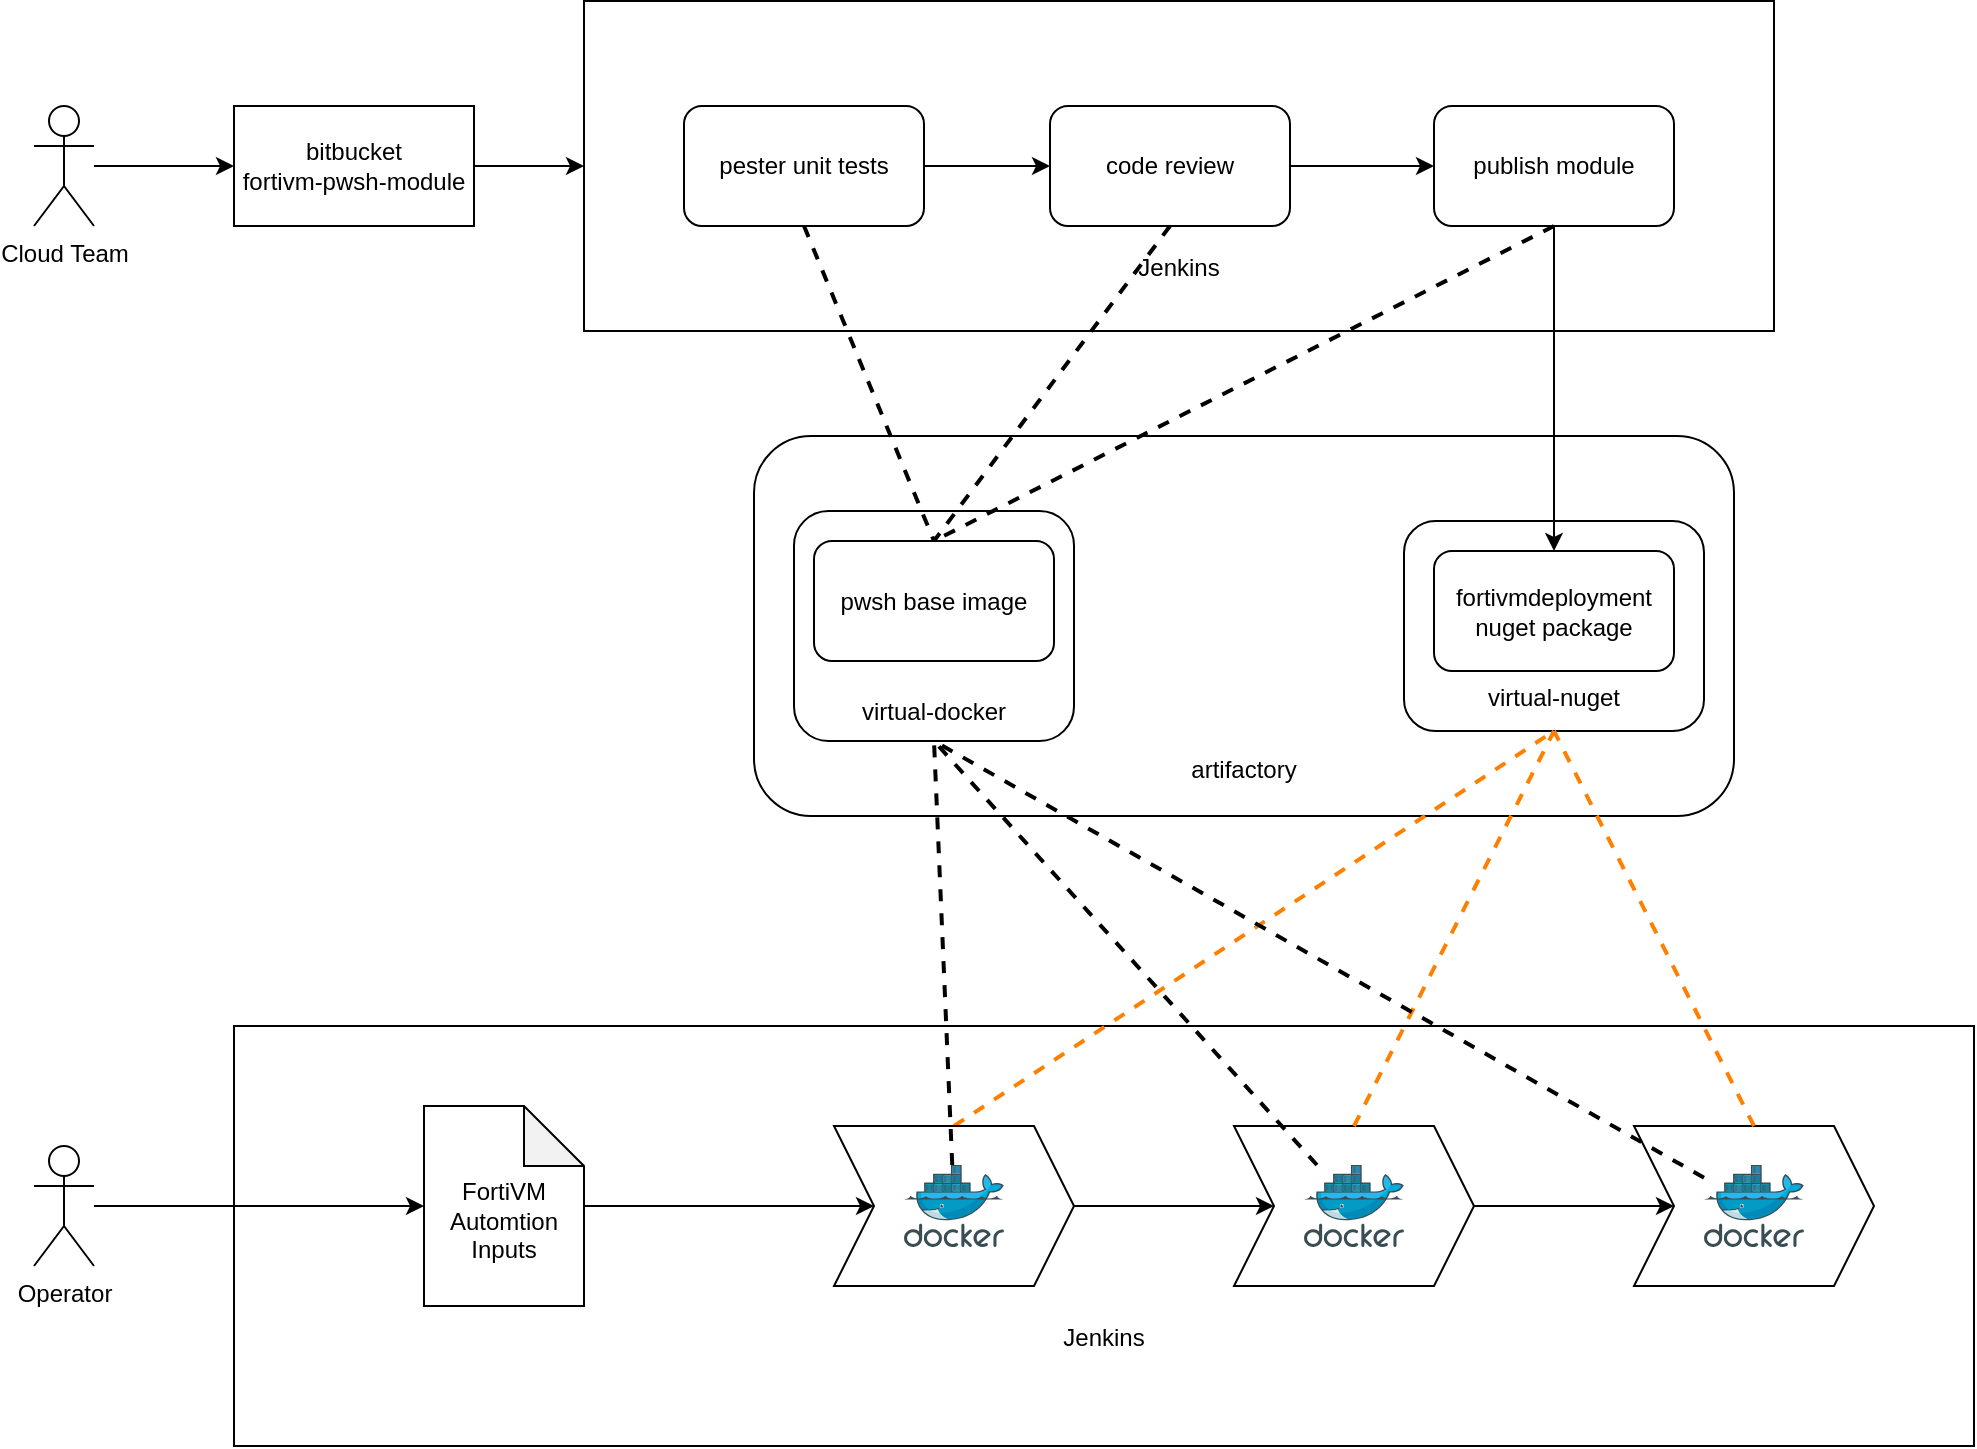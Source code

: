 <mxfile version="14.4.4" type="github">
  <diagram id="qVIhUfGOxHhD-En7qDgk" name="Page-1">
    <mxGraphModel dx="1298" dy="865" grid="1" gridSize="10" guides="1" tooltips="1" connect="1" arrows="1" fold="1" page="1" pageScale="1" pageWidth="850" pageHeight="1100" math="0" shadow="0">
      <root>
        <mxCell id="0" />
        <mxCell id="1" parent="0" />
        <mxCell id="Ni-Lq4xA3TOL53TlgDrj-3" value="" style="edgeStyle=orthogonalEdgeStyle;rounded=0;orthogonalLoop=1;jettySize=auto;html=1;" edge="1" parent="1" source="Ni-Lq4xA3TOL53TlgDrj-1" target="Ni-Lq4xA3TOL53TlgDrj-2">
          <mxGeometry relative="1" as="geometry" />
        </mxCell>
        <mxCell id="Ni-Lq4xA3TOL53TlgDrj-1" value="Cloud Team" style="shape=umlActor;verticalLabelPosition=bottom;verticalAlign=top;html=1;outlineConnect=0;" vertex="1" parent="1">
          <mxGeometry x="40" y="140" width="30" height="60" as="geometry" />
        </mxCell>
        <mxCell id="Ni-Lq4xA3TOL53TlgDrj-5" value="" style="edgeStyle=orthogonalEdgeStyle;rounded=0;orthogonalLoop=1;jettySize=auto;html=1;" edge="1" parent="1" source="Ni-Lq4xA3TOL53TlgDrj-2" target="Ni-Lq4xA3TOL53TlgDrj-4">
          <mxGeometry relative="1" as="geometry" />
        </mxCell>
        <mxCell id="Ni-Lq4xA3TOL53TlgDrj-2" value="bitbucket&lt;br&gt;fortivm-pwsh-module" style="whiteSpace=wrap;html=1;verticalAlign=middle;align=center;" vertex="1" parent="1">
          <mxGeometry x="140" y="140" width="120" height="60" as="geometry" />
        </mxCell>
        <mxCell id="Ni-Lq4xA3TOL53TlgDrj-4" value="&lt;br&gt;&lt;br&gt;&lt;br&gt;&lt;br&gt;&lt;br&gt;&lt;br&gt;&lt;br&gt;Jenkins" style="whiteSpace=wrap;html=1;" vertex="1" parent="1">
          <mxGeometry x="315" y="87.5" width="595" height="165" as="geometry" />
        </mxCell>
        <mxCell id="Ni-Lq4xA3TOL53TlgDrj-10" value="" style="edgeStyle=orthogonalEdgeStyle;rounded=0;orthogonalLoop=1;jettySize=auto;html=1;" edge="1" parent="1" source="Ni-Lq4xA3TOL53TlgDrj-6" target="Ni-Lq4xA3TOL53TlgDrj-9">
          <mxGeometry relative="1" as="geometry" />
        </mxCell>
        <mxCell id="Ni-Lq4xA3TOL53TlgDrj-6" value="pester unit tests" style="rounded=1;whiteSpace=wrap;html=1;align=center;" vertex="1" parent="1">
          <mxGeometry x="365" y="140" width="120" height="60" as="geometry" />
        </mxCell>
        <mxCell id="Ni-Lq4xA3TOL53TlgDrj-14" value="" style="edgeStyle=orthogonalEdgeStyle;rounded=0;orthogonalLoop=1;jettySize=auto;html=1;" edge="1" parent="1" source="Ni-Lq4xA3TOL53TlgDrj-9" target="Ni-Lq4xA3TOL53TlgDrj-13">
          <mxGeometry relative="1" as="geometry" />
        </mxCell>
        <mxCell id="Ni-Lq4xA3TOL53TlgDrj-9" value="code review" style="whiteSpace=wrap;html=1;rounded=1;" vertex="1" parent="1">
          <mxGeometry x="548" y="140" width="120" height="60" as="geometry" />
        </mxCell>
        <mxCell id="Ni-Lq4xA3TOL53TlgDrj-13" value="publish module" style="whiteSpace=wrap;html=1;rounded=1;" vertex="1" parent="1">
          <mxGeometry x="740" y="140" width="120" height="60" as="geometry" />
        </mxCell>
        <mxCell id="Ni-Lq4xA3TOL53TlgDrj-15" value="&lt;br&gt;&lt;br&gt;&lt;br&gt;&lt;br&gt;&lt;br&gt;&lt;br&gt;&lt;br&gt;&lt;br&gt;&lt;br&gt;&lt;br&gt;artifactory" style="rounded=1;whiteSpace=wrap;html=1;align=center;" vertex="1" parent="1">
          <mxGeometry x="400" y="305" width="490" height="190" as="geometry" />
        </mxCell>
        <mxCell id="Ni-Lq4xA3TOL53TlgDrj-21" value="" style="group" vertex="1" connectable="0" parent="1">
          <mxGeometry x="725" y="390" width="150" height="105" as="geometry" />
        </mxCell>
        <mxCell id="Ni-Lq4xA3TOL53TlgDrj-17" value="&lt;br&gt;&lt;br&gt;&lt;br&gt;&lt;br&gt;&lt;br&gt;virtual-nuget" style="rounded=1;whiteSpace=wrap;html=1;align=center;" vertex="1" parent="Ni-Lq4xA3TOL53TlgDrj-21">
          <mxGeometry y="-42.5" width="150" height="105" as="geometry" />
        </mxCell>
        <mxCell id="Ni-Lq4xA3TOL53TlgDrj-19" value="fortivmdeployment&lt;br&gt;nuget package" style="whiteSpace=wrap;html=1;rounded=1;" vertex="1" parent="Ni-Lq4xA3TOL53TlgDrj-21">
          <mxGeometry x="15" y="-27.5" width="120" height="60" as="geometry" />
        </mxCell>
        <mxCell id="Ni-Lq4xA3TOL53TlgDrj-20" value="" style="edgeStyle=orthogonalEdgeStyle;rounded=0;orthogonalLoop=1;jettySize=auto;html=1;" edge="1" parent="1" source="Ni-Lq4xA3TOL53TlgDrj-13" target="Ni-Lq4xA3TOL53TlgDrj-19">
          <mxGeometry relative="1" as="geometry" />
        </mxCell>
        <mxCell id="Ni-Lq4xA3TOL53TlgDrj-23" value="" style="group" vertex="1" connectable="0" parent="1">
          <mxGeometry x="420" y="385" width="140" height="115" as="geometry" />
        </mxCell>
        <mxCell id="Ni-Lq4xA3TOL53TlgDrj-16" value="&lt;br&gt;&lt;br&gt;&lt;br&gt;&lt;br&gt;&lt;br&gt;&lt;br&gt;virtual-docker&lt;br&gt;" style="rounded=1;whiteSpace=wrap;html=1;align=center;" vertex="1" parent="Ni-Lq4xA3TOL53TlgDrj-23">
          <mxGeometry y="-42.5" width="140" height="115" as="geometry" />
        </mxCell>
        <mxCell id="Ni-Lq4xA3TOL53TlgDrj-7" value="pwsh base image" style="rounded=1;whiteSpace=wrap;html=1;align=center;" vertex="1" parent="Ni-Lq4xA3TOL53TlgDrj-23">
          <mxGeometry x="10" y="-27.5" width="120" height="60" as="geometry" />
        </mxCell>
        <mxCell id="Ni-Lq4xA3TOL53TlgDrj-12" value="" style="endArrow=none;dashed=1;html=1;entryX=0.5;entryY=0;entryDx=0;entryDy=0;exitX=0.5;exitY=1;exitDx=0;exitDy=0;strokeWidth=2;" edge="1" parent="1" source="Ni-Lq4xA3TOL53TlgDrj-9" target="Ni-Lq4xA3TOL53TlgDrj-7">
          <mxGeometry width="50" height="50" relative="1" as="geometry">
            <mxPoint x="410" y="200" as="sourcePoint" />
            <mxPoint x="410" y="320" as="targetPoint" />
          </mxGeometry>
        </mxCell>
        <mxCell id="Ni-Lq4xA3TOL53TlgDrj-8" value="" style="endArrow=none;dashed=1;html=1;entryX=0.5;entryY=0;entryDx=0;entryDy=0;exitX=0.5;exitY=1;exitDx=0;exitDy=0;strokeWidth=2;" edge="1" parent="1" source="Ni-Lq4xA3TOL53TlgDrj-6" target="Ni-Lq4xA3TOL53TlgDrj-7">
          <mxGeometry width="50" height="50" relative="1" as="geometry">
            <mxPoint x="280" y="470" as="sourcePoint" />
            <mxPoint x="330" y="420" as="targetPoint" />
          </mxGeometry>
        </mxCell>
        <mxCell id="Ni-Lq4xA3TOL53TlgDrj-25" value="" style="endArrow=none;dashed=1;html=1;entryX=0.5;entryY=0;entryDx=0;entryDy=0;exitX=0.5;exitY=1;exitDx=0;exitDy=0;strokeWidth=2;" edge="1" parent="1" source="Ni-Lq4xA3TOL53TlgDrj-13" target="Ni-Lq4xA3TOL53TlgDrj-7">
          <mxGeometry width="50" height="50" relative="1" as="geometry">
            <mxPoint x="610" y="200" as="sourcePoint" />
            <mxPoint x="500" y="367.5" as="targetPoint" />
          </mxGeometry>
        </mxCell>
        <mxCell id="Ni-Lq4xA3TOL53TlgDrj-32" value="Operator" style="shape=umlActor;verticalLabelPosition=bottom;verticalAlign=top;html=1;outlineConnect=0;align=center;" vertex="1" parent="1">
          <mxGeometry x="40" y="660" width="30" height="60" as="geometry" />
        </mxCell>
        <mxCell id="Ni-Lq4xA3TOL53TlgDrj-33" value="&lt;br&gt;&lt;br&gt;&lt;br&gt;&lt;br&gt;&lt;br&gt;&lt;br&gt;&lt;br&gt;Jenkins" style="whiteSpace=wrap;html=1;" vertex="1" parent="1">
          <mxGeometry x="140" y="600" width="870" height="210" as="geometry" />
        </mxCell>
        <mxCell id="Ni-Lq4xA3TOL53TlgDrj-40" value="" style="edgeStyle=orthogonalEdgeStyle;rounded=0;orthogonalLoop=1;jettySize=auto;html=1;entryX=0;entryY=0.5;entryDx=0;entryDy=0;" edge="1" parent="1" source="Ni-Lq4xA3TOL53TlgDrj-34" target="Ni-Lq4xA3TOL53TlgDrj-42">
          <mxGeometry relative="1" as="geometry">
            <mxPoint x="420" y="690" as="targetPoint" />
          </mxGeometry>
        </mxCell>
        <mxCell id="Ni-Lq4xA3TOL53TlgDrj-34" value="&lt;br&gt;FortiVM&lt;br&gt;Automtion&lt;br&gt;Inputs" style="shape=note;whiteSpace=wrap;html=1;backgroundOutline=1;darkOpacity=0.05;align=center;" vertex="1" parent="1">
          <mxGeometry x="235" y="640" width="80" height="100" as="geometry" />
        </mxCell>
        <mxCell id="Ni-Lq4xA3TOL53TlgDrj-36" value="" style="edgeStyle=orthogonalEdgeStyle;rounded=0;orthogonalLoop=1;jettySize=auto;html=1;" edge="1" parent="1" source="Ni-Lq4xA3TOL53TlgDrj-32" target="Ni-Lq4xA3TOL53TlgDrj-34">
          <mxGeometry relative="1" as="geometry" />
        </mxCell>
        <mxCell id="Ni-Lq4xA3TOL53TlgDrj-37" value="" style="shape=image;html=1;verticalAlign=top;verticalLabelPosition=bottom;labelBackgroundColor=#ffffff;imageAspect=0;aspect=fixed;image=https://cdn4.iconfinder.com/data/icons/logos-brands-5/24/jenkins-128.png;align=center;" vertex="1" parent="1">
          <mxGeometry x="315" y="194.5" width="58" height="58" as="geometry" />
        </mxCell>
        <mxCell id="Ni-Lq4xA3TOL53TlgDrj-38" value="" style="shape=image;html=1;verticalAlign=top;verticalLabelPosition=bottom;labelBackgroundColor=#ffffff;imageAspect=0;aspect=fixed;image=https://cdn4.iconfinder.com/data/icons/logos-brands-5/24/jenkins-128.png;align=center;" vertex="1" parent="1">
          <mxGeometry x="140" y="752" width="58" height="58" as="geometry" />
        </mxCell>
        <mxCell id="Ni-Lq4xA3TOL53TlgDrj-41" value="" style="endArrow=none;dashed=1;html=1;entryX=0.5;entryY=1;entryDx=0;entryDy=0;exitX=0.5;exitY=0;exitDx=0;exitDy=0;strokeColor=#FF8000;strokeWidth=2;" edge="1" parent="1" source="Ni-Lq4xA3TOL53TlgDrj-42" target="Ni-Lq4xA3TOL53TlgDrj-17">
          <mxGeometry width="50" height="50" relative="1" as="geometry">
            <mxPoint x="548" y="641.899" as="sourcePoint" />
            <mxPoint x="310" y="490" as="targetPoint" />
          </mxGeometry>
        </mxCell>
        <mxCell id="Ni-Lq4xA3TOL53TlgDrj-44" value="" style="edgeStyle=orthogonalEdgeStyle;rounded=0;orthogonalLoop=1;jettySize=auto;html=1;" edge="1" parent="1" source="Ni-Lq4xA3TOL53TlgDrj-42" target="Ni-Lq4xA3TOL53TlgDrj-43">
          <mxGeometry relative="1" as="geometry" />
        </mxCell>
        <mxCell id="Ni-Lq4xA3TOL53TlgDrj-42" value="" style="shape=step;perimeter=stepPerimeter;whiteSpace=wrap;html=1;fixedSize=1;align=center;" vertex="1" parent="1">
          <mxGeometry x="440" y="650" width="120" height="80" as="geometry" />
        </mxCell>
        <mxCell id="Ni-Lq4xA3TOL53TlgDrj-46" value="" style="edgeStyle=orthogonalEdgeStyle;rounded=0;orthogonalLoop=1;jettySize=auto;html=1;" edge="1" parent="1" source="Ni-Lq4xA3TOL53TlgDrj-43" target="Ni-Lq4xA3TOL53TlgDrj-45">
          <mxGeometry relative="1" as="geometry" />
        </mxCell>
        <mxCell id="Ni-Lq4xA3TOL53TlgDrj-43" value="" style="shape=step;perimeter=stepPerimeter;whiteSpace=wrap;html=1;fixedSize=1;align=center;" vertex="1" parent="1">
          <mxGeometry x="640" y="650" width="120" height="80" as="geometry" />
        </mxCell>
        <mxCell id="Ni-Lq4xA3TOL53TlgDrj-45" value="" style="shape=step;perimeter=stepPerimeter;whiteSpace=wrap;html=1;fixedSize=1;align=center;" vertex="1" parent="1">
          <mxGeometry x="840" y="650" width="120" height="80" as="geometry" />
        </mxCell>
        <mxCell id="Ni-Lq4xA3TOL53TlgDrj-47" value="" style="endArrow=none;dashed=1;html=1;entryX=0.5;entryY=1;entryDx=0;entryDy=0;exitX=0.5;exitY=0;exitDx=0;exitDy=0;strokeWidth=2;strokeColor=#FF8000;" edge="1" parent="1" source="Ni-Lq4xA3TOL53TlgDrj-43" target="Ni-Lq4xA3TOL53TlgDrj-17">
          <mxGeometry width="50" height="50" relative="1" as="geometry">
            <mxPoint x="510" y="660" as="sourcePoint" />
            <mxPoint x="810" y="462.5" as="targetPoint" />
          </mxGeometry>
        </mxCell>
        <mxCell id="Ni-Lq4xA3TOL53TlgDrj-48" value="" style="endArrow=none;dashed=1;html=1;entryX=0.5;entryY=1;entryDx=0;entryDy=0;exitX=0.5;exitY=0;exitDx=0;exitDy=0;strokeWidth=2;strokeColor=#FF8000;" edge="1" parent="1" source="Ni-Lq4xA3TOL53TlgDrj-45" target="Ni-Lq4xA3TOL53TlgDrj-17">
          <mxGeometry width="50" height="50" relative="1" as="geometry">
            <mxPoint x="520" y="670" as="sourcePoint" />
            <mxPoint x="820" y="472.5" as="targetPoint" />
          </mxGeometry>
        </mxCell>
        <mxCell id="Ni-Lq4xA3TOL53TlgDrj-66" value="" style="aspect=fixed;html=1;points=[];align=center;image;fontSize=12;image=img/lib/mscae/Docker.svg;" vertex="1" parent="1">
          <mxGeometry x="475" y="669.5" width="50" height="41" as="geometry" />
        </mxCell>
        <mxCell id="Ni-Lq4xA3TOL53TlgDrj-67" value="" style="aspect=fixed;html=1;points=[];align=center;image;fontSize=12;image=img/lib/mscae/Docker.svg;" vertex="1" parent="1">
          <mxGeometry x="675" y="669.5" width="50" height="41" as="geometry" />
        </mxCell>
        <mxCell id="Ni-Lq4xA3TOL53TlgDrj-68" value="" style="aspect=fixed;html=1;points=[];align=center;image;fontSize=12;image=img/lib/mscae/Docker.svg;" vertex="1" parent="1">
          <mxGeometry x="875" y="669.5" width="50" height="41" as="geometry" />
        </mxCell>
        <mxCell id="Ni-Lq4xA3TOL53TlgDrj-70" value="" style="endArrow=none;dashed=1;html=1;entryX=0.5;entryY=1;entryDx=0;entryDy=0;strokeWidth=2;" edge="1" parent="1" source="Ni-Lq4xA3TOL53TlgDrj-67" target="Ni-Lq4xA3TOL53TlgDrj-16">
          <mxGeometry width="50" height="50" relative="1" as="geometry">
            <mxPoint x="509.293" y="679.5" as="sourcePoint" />
            <mxPoint x="501.983" y="467.5" as="targetPoint" />
          </mxGeometry>
        </mxCell>
        <mxCell id="Ni-Lq4xA3TOL53TlgDrj-71" value="" style="endArrow=none;dashed=1;html=1;entryX=0.5;entryY=1;entryDx=0;entryDy=0;strokeWidth=2;" edge="1" parent="1" source="Ni-Lq4xA3TOL53TlgDrj-66" target="Ni-Lq4xA3TOL53TlgDrj-16">
          <mxGeometry width="50" height="50" relative="1" as="geometry">
            <mxPoint x="691.484" y="679.5" as="sourcePoint" />
            <mxPoint x="500" y="467.5" as="targetPoint" />
          </mxGeometry>
        </mxCell>
        <mxCell id="Ni-Lq4xA3TOL53TlgDrj-72" value="" style="endArrow=none;dashed=1;html=1;entryX=0.5;entryY=1;entryDx=0;entryDy=0;strokeWidth=2;" edge="1" parent="1" source="Ni-Lq4xA3TOL53TlgDrj-68" target="Ni-Lq4xA3TOL53TlgDrj-16">
          <mxGeometry width="50" height="50" relative="1" as="geometry">
            <mxPoint x="691.484" y="679.5" as="sourcePoint" />
            <mxPoint x="500" y="467.5" as="targetPoint" />
          </mxGeometry>
        </mxCell>
      </root>
    </mxGraphModel>
  </diagram>
</mxfile>

